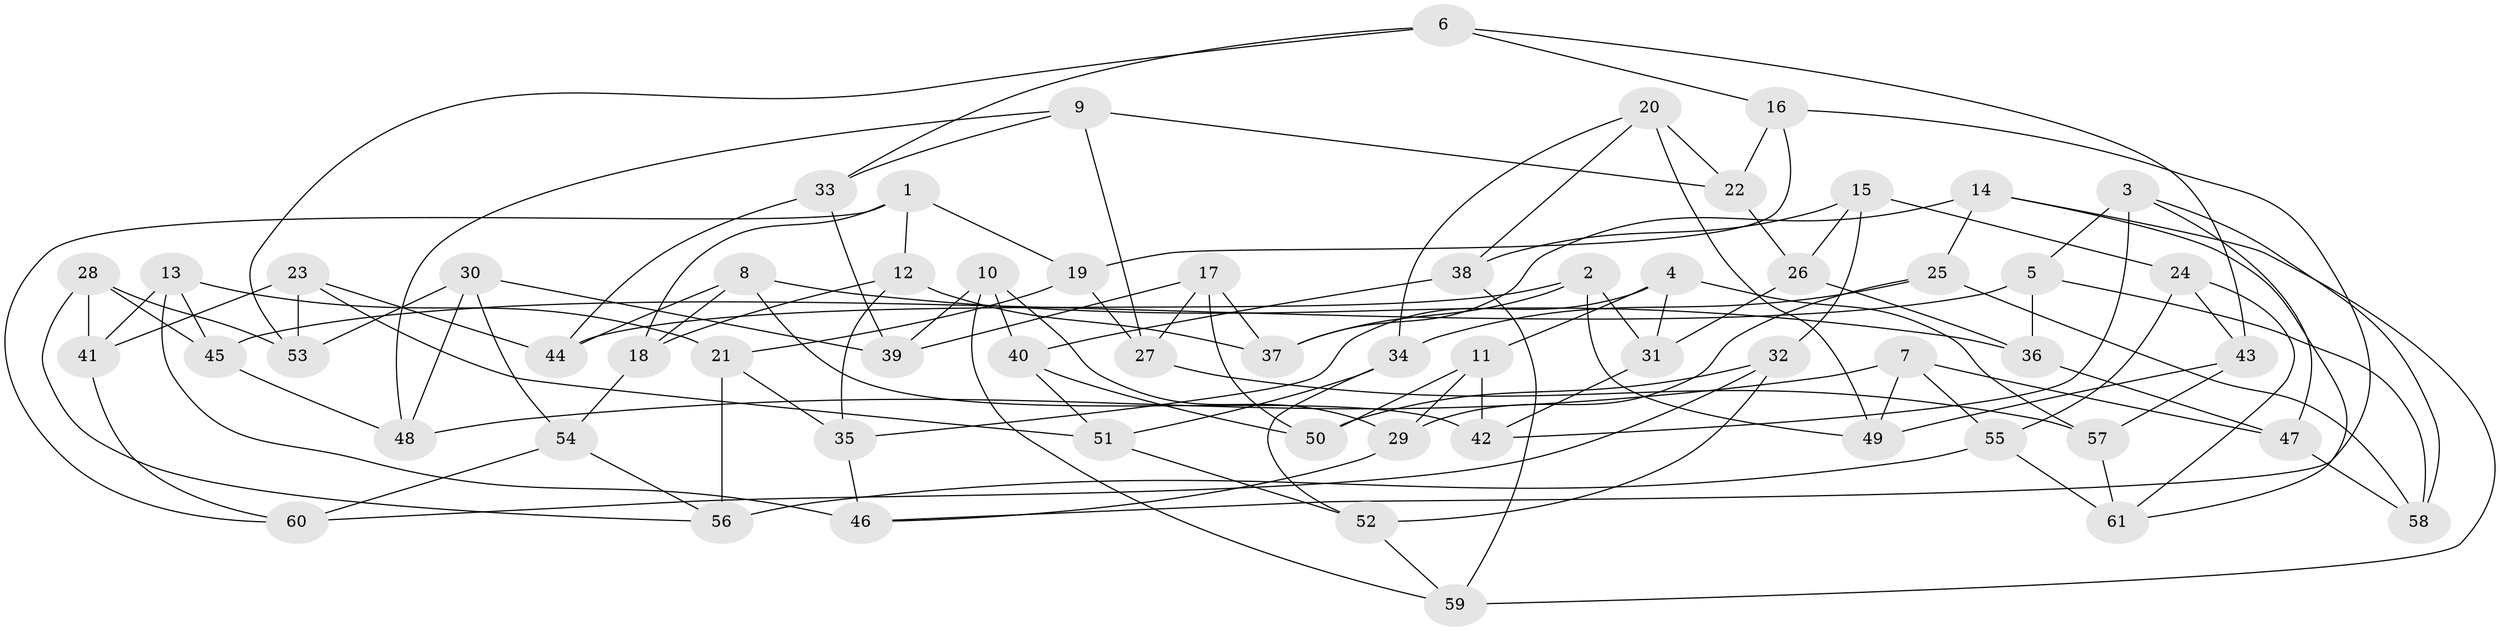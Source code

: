// Generated by graph-tools (version 1.1) at 2025/03/03/09/25 03:03:10]
// undirected, 61 vertices, 122 edges
graph export_dot {
graph [start="1"]
  node [color=gray90,style=filled];
  1;
  2;
  3;
  4;
  5;
  6;
  7;
  8;
  9;
  10;
  11;
  12;
  13;
  14;
  15;
  16;
  17;
  18;
  19;
  20;
  21;
  22;
  23;
  24;
  25;
  26;
  27;
  28;
  29;
  30;
  31;
  32;
  33;
  34;
  35;
  36;
  37;
  38;
  39;
  40;
  41;
  42;
  43;
  44;
  45;
  46;
  47;
  48;
  49;
  50;
  51;
  52;
  53;
  54;
  55;
  56;
  57;
  58;
  59;
  60;
  61;
  1 -- 60;
  1 -- 18;
  1 -- 19;
  1 -- 12;
  2 -- 44;
  2 -- 31;
  2 -- 49;
  2 -- 37;
  3 -- 47;
  3 -- 5;
  3 -- 42;
  3 -- 58;
  4 -- 35;
  4 -- 31;
  4 -- 57;
  4 -- 11;
  5 -- 45;
  5 -- 58;
  5 -- 36;
  6 -- 16;
  6 -- 33;
  6 -- 43;
  6 -- 53;
  7 -- 55;
  7 -- 49;
  7 -- 47;
  7 -- 48;
  8 -- 44;
  8 -- 18;
  8 -- 42;
  8 -- 36;
  9 -- 33;
  9 -- 48;
  9 -- 22;
  9 -- 27;
  10 -- 59;
  10 -- 40;
  10 -- 29;
  10 -- 39;
  11 -- 29;
  11 -- 50;
  11 -- 42;
  12 -- 37;
  12 -- 18;
  12 -- 35;
  13 -- 46;
  13 -- 41;
  13 -- 45;
  13 -- 21;
  14 -- 61;
  14 -- 37;
  14 -- 59;
  14 -- 25;
  15 -- 32;
  15 -- 38;
  15 -- 26;
  15 -- 24;
  16 -- 19;
  16 -- 46;
  16 -- 22;
  17 -- 27;
  17 -- 50;
  17 -- 37;
  17 -- 39;
  18 -- 54;
  19 -- 27;
  19 -- 21;
  20 -- 34;
  20 -- 49;
  20 -- 22;
  20 -- 38;
  21 -- 56;
  21 -- 35;
  22 -- 26;
  23 -- 53;
  23 -- 44;
  23 -- 41;
  23 -- 51;
  24 -- 61;
  24 -- 43;
  24 -- 55;
  25 -- 34;
  25 -- 58;
  25 -- 29;
  26 -- 31;
  26 -- 36;
  27 -- 57;
  28 -- 53;
  28 -- 45;
  28 -- 56;
  28 -- 41;
  29 -- 46;
  30 -- 48;
  30 -- 53;
  30 -- 54;
  30 -- 39;
  31 -- 42;
  32 -- 50;
  32 -- 60;
  32 -- 52;
  33 -- 39;
  33 -- 44;
  34 -- 51;
  34 -- 52;
  35 -- 46;
  36 -- 47;
  38 -- 59;
  38 -- 40;
  40 -- 51;
  40 -- 50;
  41 -- 60;
  43 -- 57;
  43 -- 49;
  45 -- 48;
  47 -- 58;
  51 -- 52;
  52 -- 59;
  54 -- 60;
  54 -- 56;
  55 -- 56;
  55 -- 61;
  57 -- 61;
}

